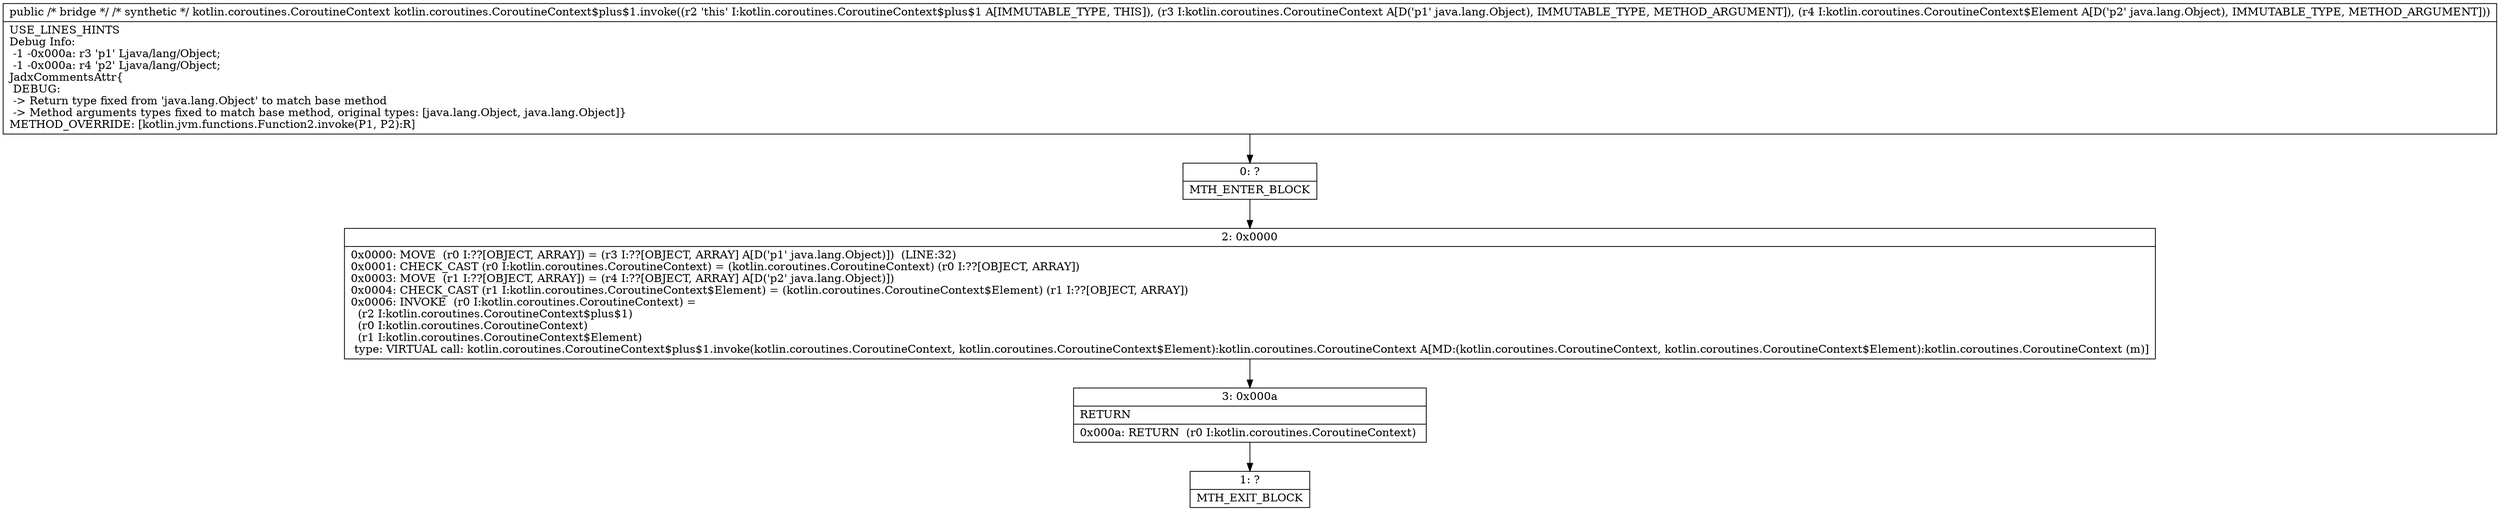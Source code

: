 digraph "CFG forkotlin.coroutines.CoroutineContext$plus$1.invoke(Ljava\/lang\/Object;Ljava\/lang\/Object;)Ljava\/lang\/Object;" {
Node_0 [shape=record,label="{0\:\ ?|MTH_ENTER_BLOCK\l}"];
Node_2 [shape=record,label="{2\:\ 0x0000|0x0000: MOVE  (r0 I:??[OBJECT, ARRAY]) = (r3 I:??[OBJECT, ARRAY] A[D('p1' java.lang.Object)])  (LINE:32)\l0x0001: CHECK_CAST (r0 I:kotlin.coroutines.CoroutineContext) = (kotlin.coroutines.CoroutineContext) (r0 I:??[OBJECT, ARRAY]) \l0x0003: MOVE  (r1 I:??[OBJECT, ARRAY]) = (r4 I:??[OBJECT, ARRAY] A[D('p2' java.lang.Object)]) \l0x0004: CHECK_CAST (r1 I:kotlin.coroutines.CoroutineContext$Element) = (kotlin.coroutines.CoroutineContext$Element) (r1 I:??[OBJECT, ARRAY]) \l0x0006: INVOKE  (r0 I:kotlin.coroutines.CoroutineContext) = \l  (r2 I:kotlin.coroutines.CoroutineContext$plus$1)\l  (r0 I:kotlin.coroutines.CoroutineContext)\l  (r1 I:kotlin.coroutines.CoroutineContext$Element)\l type: VIRTUAL call: kotlin.coroutines.CoroutineContext$plus$1.invoke(kotlin.coroutines.CoroutineContext, kotlin.coroutines.CoroutineContext$Element):kotlin.coroutines.CoroutineContext A[MD:(kotlin.coroutines.CoroutineContext, kotlin.coroutines.CoroutineContext$Element):kotlin.coroutines.CoroutineContext (m)]\l}"];
Node_3 [shape=record,label="{3\:\ 0x000a|RETURN\l|0x000a: RETURN  (r0 I:kotlin.coroutines.CoroutineContext) \l}"];
Node_1 [shape=record,label="{1\:\ ?|MTH_EXIT_BLOCK\l}"];
MethodNode[shape=record,label="{public \/* bridge *\/ \/* synthetic *\/ kotlin.coroutines.CoroutineContext kotlin.coroutines.CoroutineContext$plus$1.invoke((r2 'this' I:kotlin.coroutines.CoroutineContext$plus$1 A[IMMUTABLE_TYPE, THIS]), (r3 I:kotlin.coroutines.CoroutineContext A[D('p1' java.lang.Object), IMMUTABLE_TYPE, METHOD_ARGUMENT]), (r4 I:kotlin.coroutines.CoroutineContext$Element A[D('p2' java.lang.Object), IMMUTABLE_TYPE, METHOD_ARGUMENT]))  | USE_LINES_HINTS\lDebug Info:\l  \-1 \-0x000a: r3 'p1' Ljava\/lang\/Object;\l  \-1 \-0x000a: r4 'p2' Ljava\/lang\/Object;\lJadxCommentsAttr\{\l DEBUG: \l \-\> Return type fixed from 'java.lang.Object' to match base method\l \-\> Method arguments types fixed to match base method, original types: [java.lang.Object, java.lang.Object]\}\lMETHOD_OVERRIDE: [kotlin.jvm.functions.Function2.invoke(P1, P2):R]\l}"];
MethodNode -> Node_0;Node_0 -> Node_2;
Node_2 -> Node_3;
Node_3 -> Node_1;
}

